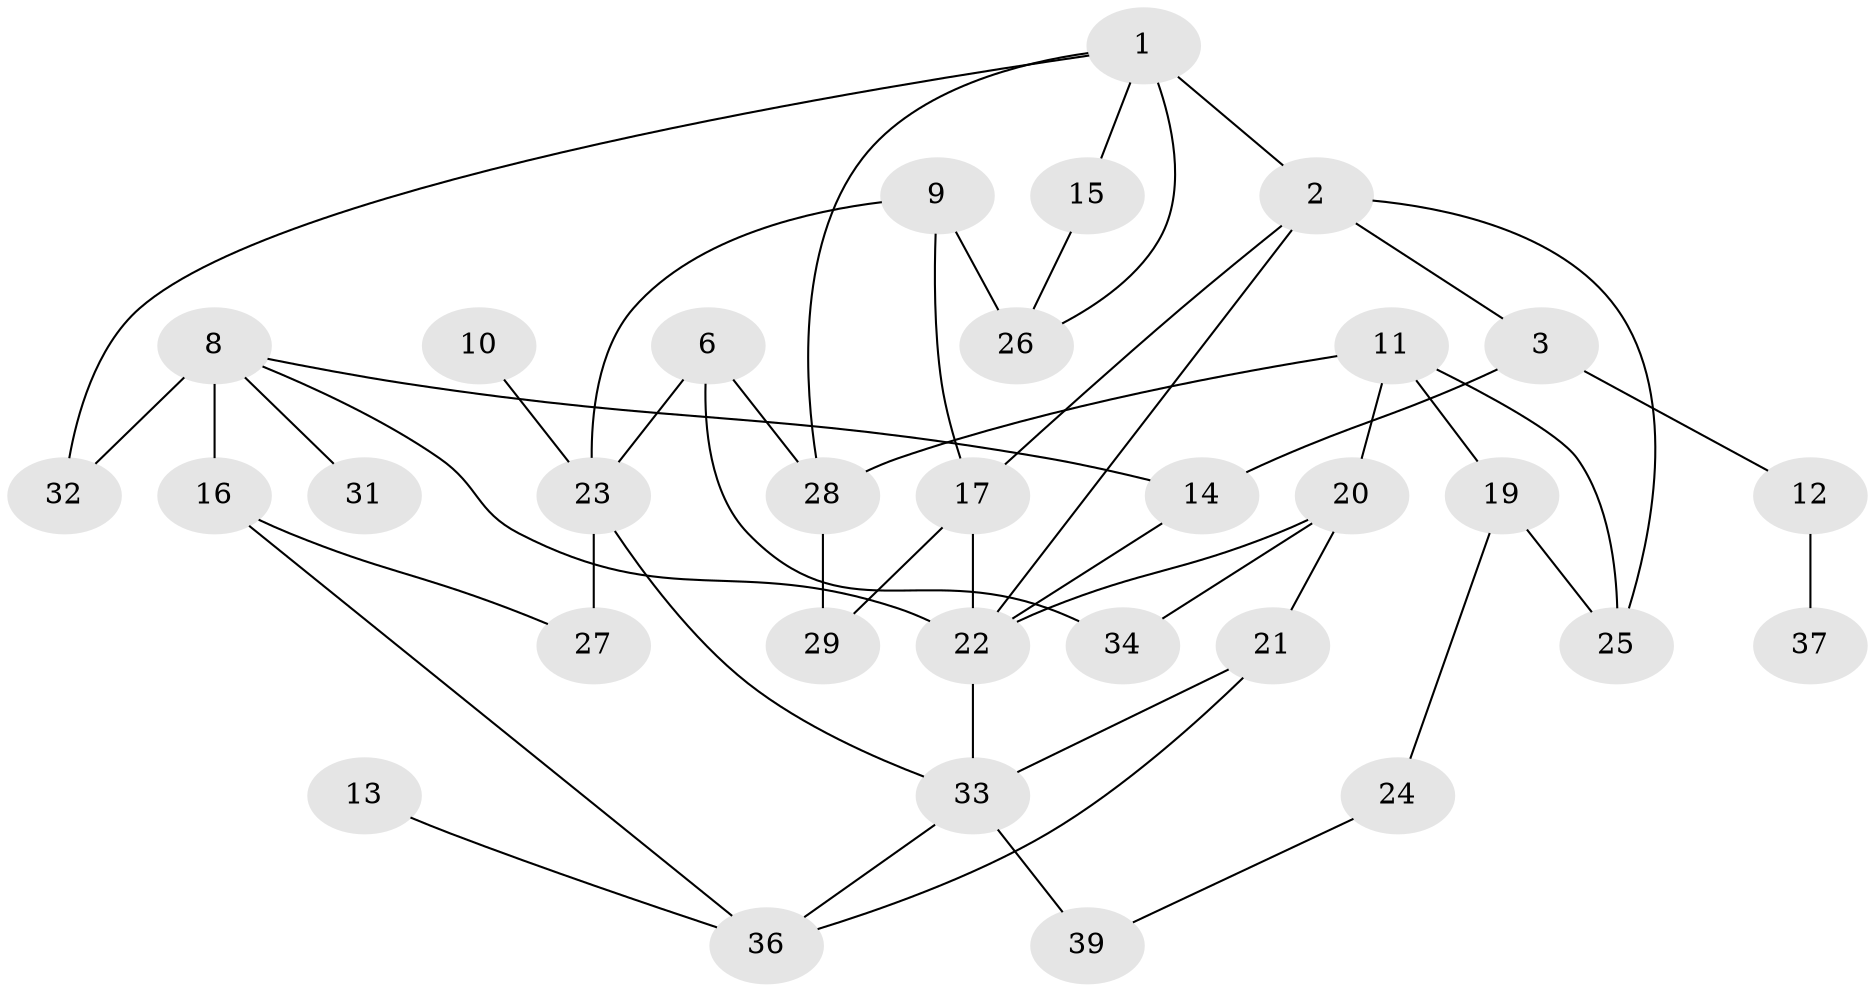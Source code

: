 // original degree distribution, {1: 0.2, 4: 0.14736842105263157, 2: 0.30526315789473685, 0: 0.06315789473684211, 3: 0.24210526315789474, 5: 0.042105263157894736}
// Generated by graph-tools (version 1.1) at 2025/48/03/04/25 22:48:00]
// undirected, 32 vertices, 49 edges
graph export_dot {
  node [color=gray90,style=filled];
  1;
  2;
  3;
  6;
  8;
  9;
  10;
  11;
  12;
  13;
  14;
  15;
  16;
  17;
  19;
  20;
  21;
  22;
  23;
  24;
  25;
  26;
  27;
  28;
  29;
  31;
  32;
  33;
  34;
  36;
  37;
  39;
  1 -- 2 [weight=3.0];
  1 -- 15 [weight=2.0];
  1 -- 26 [weight=1.0];
  1 -- 28 [weight=1.0];
  1 -- 32 [weight=1.0];
  2 -- 3 [weight=1.0];
  2 -- 17 [weight=1.0];
  2 -- 22 [weight=1.0];
  2 -- 25 [weight=1.0];
  3 -- 12 [weight=1.0];
  3 -- 14 [weight=1.0];
  6 -- 23 [weight=1.0];
  6 -- 28 [weight=1.0];
  6 -- 34 [weight=1.0];
  8 -- 14 [weight=1.0];
  8 -- 16 [weight=2.0];
  8 -- 22 [weight=1.0];
  8 -- 31 [weight=1.0];
  8 -- 32 [weight=2.0];
  9 -- 17 [weight=1.0];
  9 -- 23 [weight=1.0];
  9 -- 26 [weight=2.0];
  10 -- 23 [weight=1.0];
  11 -- 19 [weight=1.0];
  11 -- 20 [weight=1.0];
  11 -- 25 [weight=2.0];
  11 -- 28 [weight=1.0];
  12 -- 37 [weight=1.0];
  13 -- 36 [weight=1.0];
  14 -- 22 [weight=1.0];
  15 -- 26 [weight=1.0];
  16 -- 27 [weight=1.0];
  16 -- 36 [weight=1.0];
  17 -- 22 [weight=3.0];
  17 -- 29 [weight=1.0];
  19 -- 24 [weight=1.0];
  19 -- 25 [weight=1.0];
  20 -- 21 [weight=1.0];
  20 -- 22 [weight=1.0];
  20 -- 34 [weight=1.0];
  21 -- 33 [weight=1.0];
  21 -- 36 [weight=1.0];
  22 -- 33 [weight=2.0];
  23 -- 27 [weight=1.0];
  23 -- 33 [weight=1.0];
  24 -- 39 [weight=1.0];
  28 -- 29 [weight=1.0];
  33 -- 36 [weight=1.0];
  33 -- 39 [weight=1.0];
}
